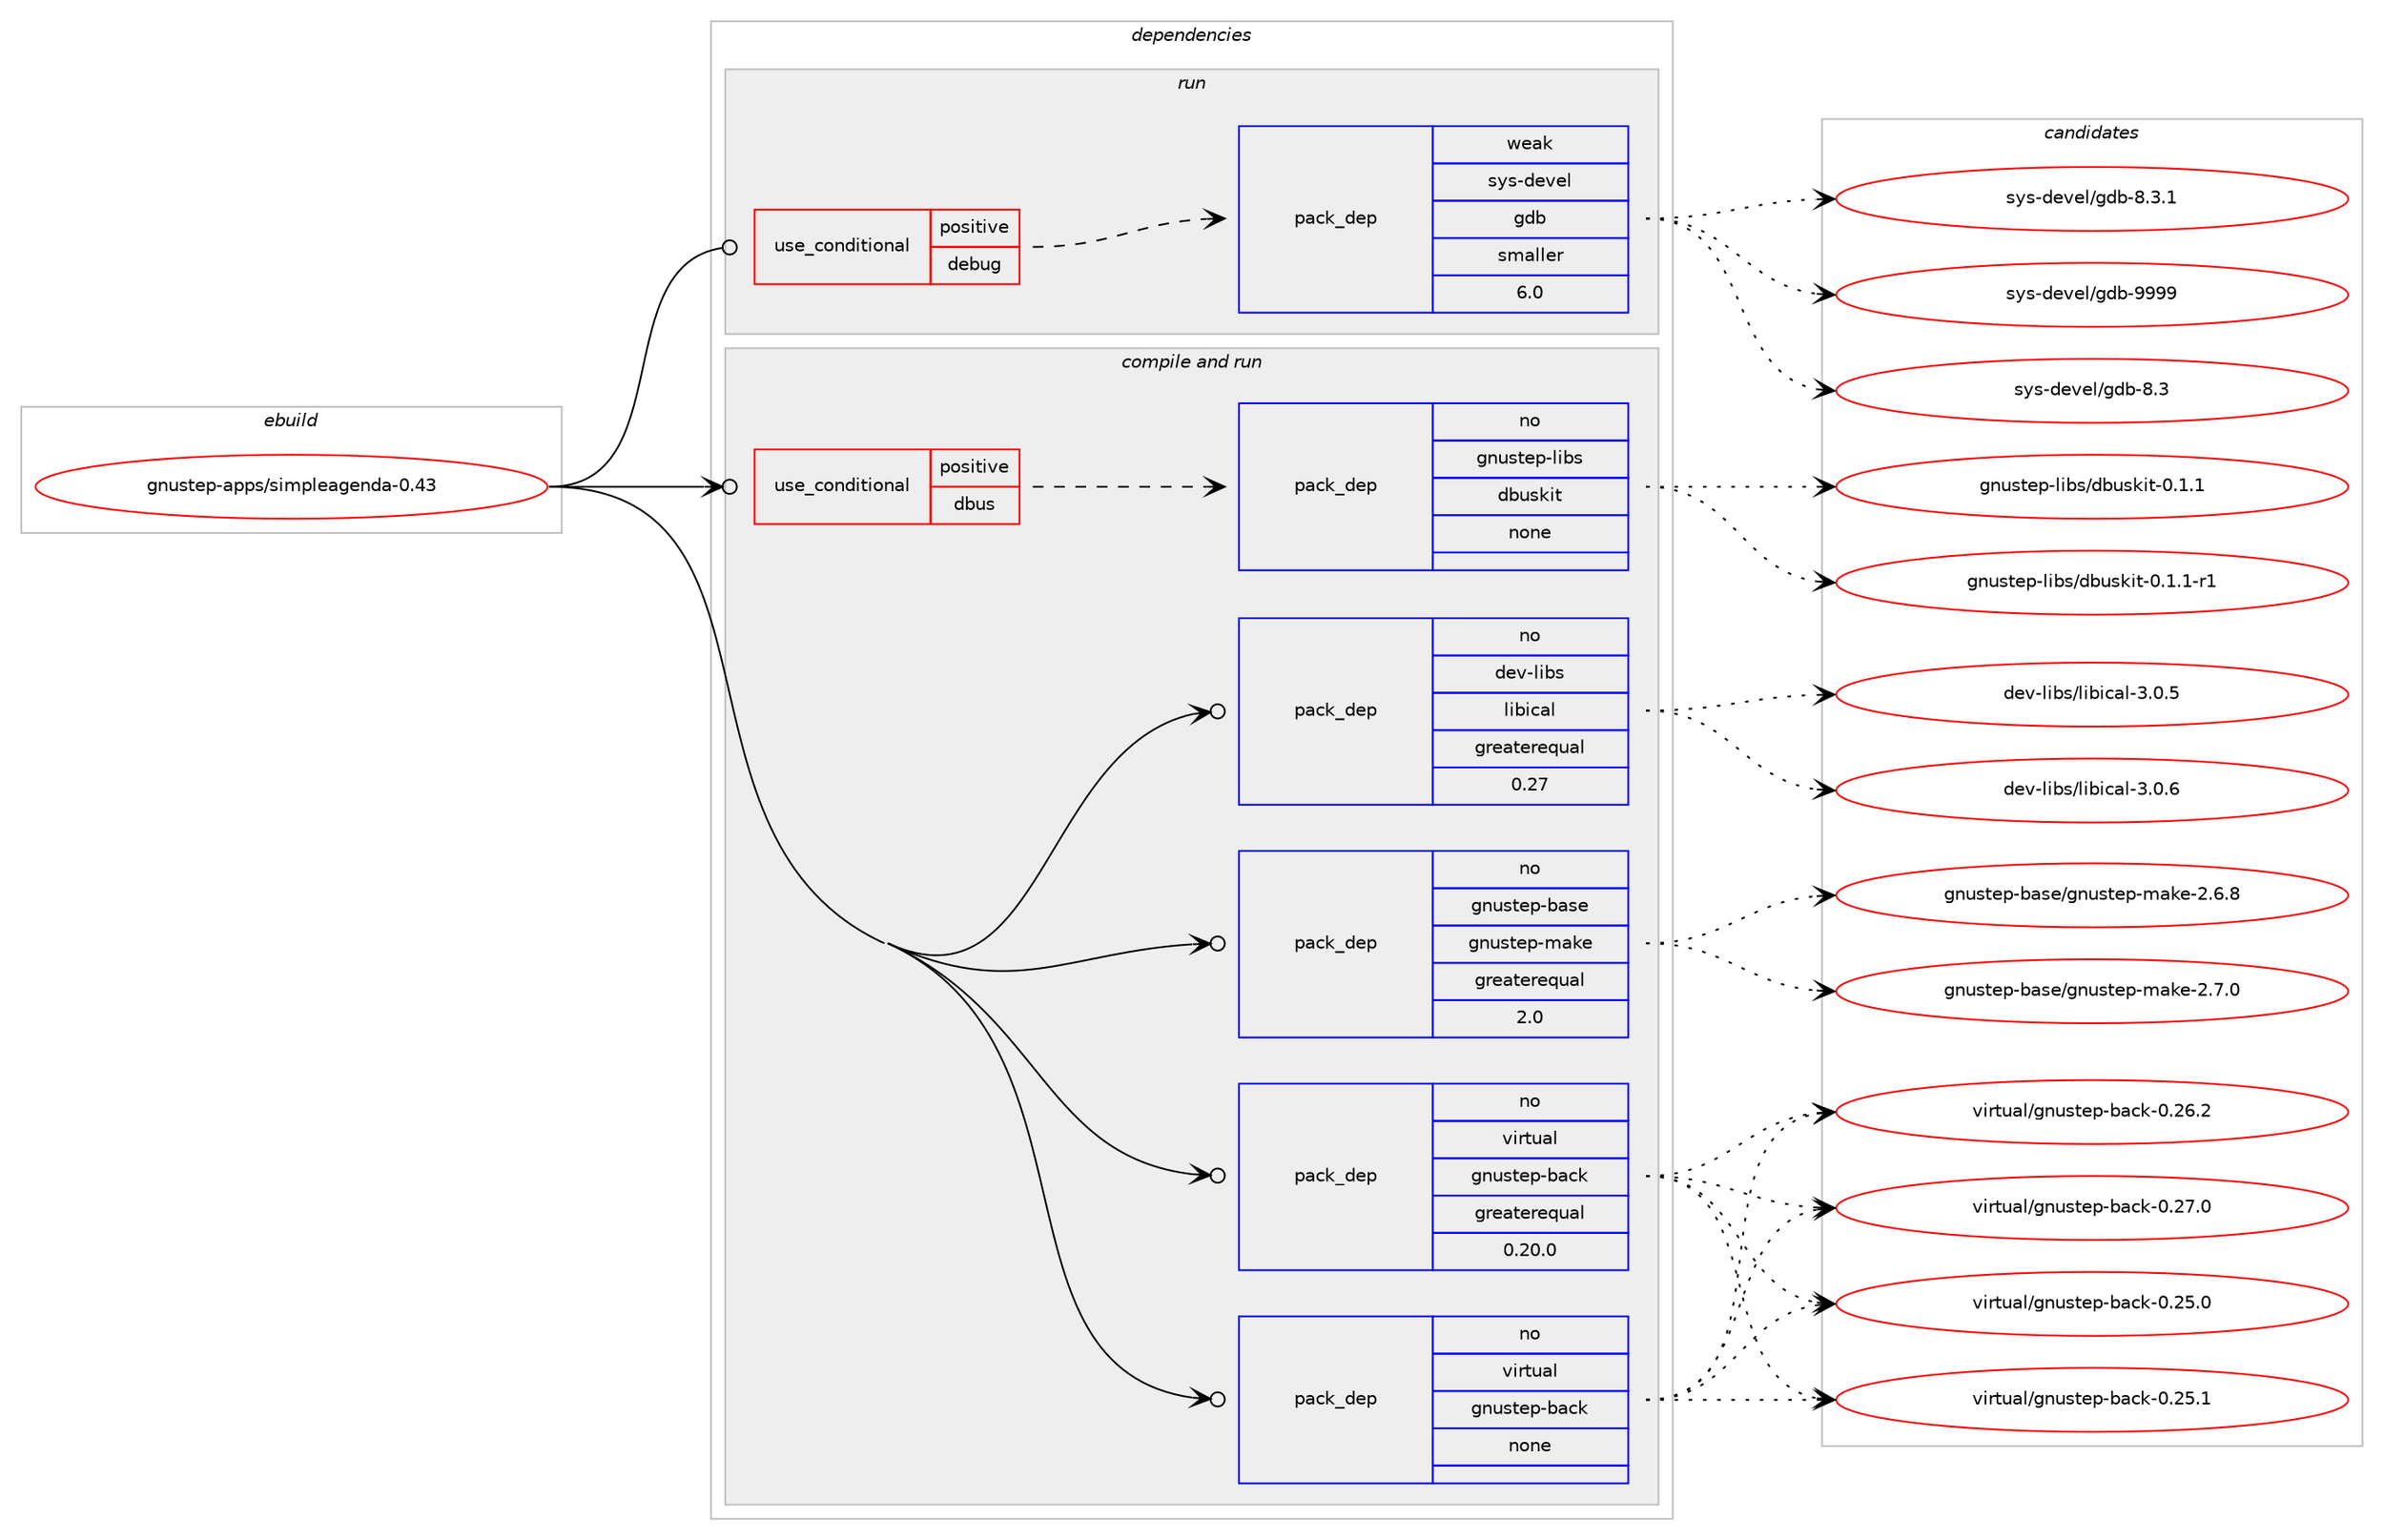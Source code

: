 digraph prolog {

# *************
# Graph options
# *************

newrank=true;
concentrate=true;
compound=true;
graph [rankdir=LR,fontname=Helvetica,fontsize=10,ranksep=1.5];#, ranksep=2.5, nodesep=0.2];
edge  [arrowhead=vee];
node  [fontname=Helvetica,fontsize=10];

# **********
# The ebuild
# **********

subgraph cluster_leftcol {
color=gray;
rank=same;
label=<<i>ebuild</i>>;
id [label="gnustep-apps/simpleagenda-0.43", color=red, width=4, href="../gnustep-apps/simpleagenda-0.43.svg"];
}

# ****************
# The dependencies
# ****************

subgraph cluster_midcol {
color=gray;
label=<<i>dependencies</i>>;
subgraph cluster_compile {
fillcolor="#eeeeee";
style=filled;
label=<<i>compile</i>>;
}
subgraph cluster_compileandrun {
fillcolor="#eeeeee";
style=filled;
label=<<i>compile and run</i>>;
subgraph cond186144 {
dependency750085 [label=<<TABLE BORDER="0" CELLBORDER="1" CELLSPACING="0" CELLPADDING="4"><TR><TD ROWSPAN="3" CELLPADDING="10">use_conditional</TD></TR><TR><TD>positive</TD></TR><TR><TD>dbus</TD></TR></TABLE>>, shape=none, color=red];
subgraph pack551295 {
dependency750086 [label=<<TABLE BORDER="0" CELLBORDER="1" CELLSPACING="0" CELLPADDING="4" WIDTH="220"><TR><TD ROWSPAN="6" CELLPADDING="30">pack_dep</TD></TR><TR><TD WIDTH="110">no</TD></TR><TR><TD>gnustep-libs</TD></TR><TR><TD>dbuskit</TD></TR><TR><TD>none</TD></TR><TR><TD></TD></TR></TABLE>>, shape=none, color=blue];
}
dependency750085:e -> dependency750086:w [weight=20,style="dashed",arrowhead="vee"];
}
id:e -> dependency750085:w [weight=20,style="solid",arrowhead="odotvee"];
subgraph pack551296 {
dependency750087 [label=<<TABLE BORDER="0" CELLBORDER="1" CELLSPACING="0" CELLPADDING="4" WIDTH="220"><TR><TD ROWSPAN="6" CELLPADDING="30">pack_dep</TD></TR><TR><TD WIDTH="110">no</TD></TR><TR><TD>dev-libs</TD></TR><TR><TD>libical</TD></TR><TR><TD>greaterequal</TD></TR><TR><TD>0.27</TD></TR></TABLE>>, shape=none, color=blue];
}
id:e -> dependency750087:w [weight=20,style="solid",arrowhead="odotvee"];
subgraph pack551297 {
dependency750088 [label=<<TABLE BORDER="0" CELLBORDER="1" CELLSPACING="0" CELLPADDING="4" WIDTH="220"><TR><TD ROWSPAN="6" CELLPADDING="30">pack_dep</TD></TR><TR><TD WIDTH="110">no</TD></TR><TR><TD>gnustep-base</TD></TR><TR><TD>gnustep-make</TD></TR><TR><TD>greaterequal</TD></TR><TR><TD>2.0</TD></TR></TABLE>>, shape=none, color=blue];
}
id:e -> dependency750088:w [weight=20,style="solid",arrowhead="odotvee"];
subgraph pack551298 {
dependency750089 [label=<<TABLE BORDER="0" CELLBORDER="1" CELLSPACING="0" CELLPADDING="4" WIDTH="220"><TR><TD ROWSPAN="6" CELLPADDING="30">pack_dep</TD></TR><TR><TD WIDTH="110">no</TD></TR><TR><TD>virtual</TD></TR><TR><TD>gnustep-back</TD></TR><TR><TD>greaterequal</TD></TR><TR><TD>0.20.0</TD></TR></TABLE>>, shape=none, color=blue];
}
id:e -> dependency750089:w [weight=20,style="solid",arrowhead="odotvee"];
subgraph pack551299 {
dependency750090 [label=<<TABLE BORDER="0" CELLBORDER="1" CELLSPACING="0" CELLPADDING="4" WIDTH="220"><TR><TD ROWSPAN="6" CELLPADDING="30">pack_dep</TD></TR><TR><TD WIDTH="110">no</TD></TR><TR><TD>virtual</TD></TR><TR><TD>gnustep-back</TD></TR><TR><TD>none</TD></TR><TR><TD></TD></TR></TABLE>>, shape=none, color=blue];
}
id:e -> dependency750090:w [weight=20,style="solid",arrowhead="odotvee"];
}
subgraph cluster_run {
fillcolor="#eeeeee";
style=filled;
label=<<i>run</i>>;
subgraph cond186145 {
dependency750091 [label=<<TABLE BORDER="0" CELLBORDER="1" CELLSPACING="0" CELLPADDING="4"><TR><TD ROWSPAN="3" CELLPADDING="10">use_conditional</TD></TR><TR><TD>positive</TD></TR><TR><TD>debug</TD></TR></TABLE>>, shape=none, color=red];
subgraph pack551300 {
dependency750092 [label=<<TABLE BORDER="0" CELLBORDER="1" CELLSPACING="0" CELLPADDING="4" WIDTH="220"><TR><TD ROWSPAN="6" CELLPADDING="30">pack_dep</TD></TR><TR><TD WIDTH="110">weak</TD></TR><TR><TD>sys-devel</TD></TR><TR><TD>gdb</TD></TR><TR><TD>smaller</TD></TR><TR><TD>6.0</TD></TR></TABLE>>, shape=none, color=blue];
}
dependency750091:e -> dependency750092:w [weight=20,style="dashed",arrowhead="vee"];
}
id:e -> dependency750091:w [weight=20,style="solid",arrowhead="odot"];
}
}

# **************
# The candidates
# **************

subgraph cluster_choices {
rank=same;
color=gray;
label=<<i>candidates</i>>;

subgraph choice551295 {
color=black;
nodesep=1;
choice10311011711511610111245108105981154710098117115107105116454846494649 [label="gnustep-libs/dbuskit-0.1.1", color=red, width=4,href="../gnustep-libs/dbuskit-0.1.1.svg"];
choice103110117115116101112451081059811547100981171151071051164548464946494511449 [label="gnustep-libs/dbuskit-0.1.1-r1", color=red, width=4,href="../gnustep-libs/dbuskit-0.1.1-r1.svg"];
dependency750086:e -> choice10311011711511610111245108105981154710098117115107105116454846494649:w [style=dotted,weight="100"];
dependency750086:e -> choice103110117115116101112451081059811547100981171151071051164548464946494511449:w [style=dotted,weight="100"];
}
subgraph choice551296 {
color=black;
nodesep=1;
choice100101118451081059811547108105981059997108455146484653 [label="dev-libs/libical-3.0.5", color=red, width=4,href="../dev-libs/libical-3.0.5.svg"];
choice100101118451081059811547108105981059997108455146484654 [label="dev-libs/libical-3.0.6", color=red, width=4,href="../dev-libs/libical-3.0.6.svg"];
dependency750087:e -> choice100101118451081059811547108105981059997108455146484653:w [style=dotted,weight="100"];
dependency750087:e -> choice100101118451081059811547108105981059997108455146484654:w [style=dotted,weight="100"];
}
subgraph choice551297 {
color=black;
nodesep=1;
choice103110117115116101112459897115101471031101171151161011124510997107101455046544656 [label="gnustep-base/gnustep-make-2.6.8", color=red, width=4,href="../gnustep-base/gnustep-make-2.6.8.svg"];
choice103110117115116101112459897115101471031101171151161011124510997107101455046554648 [label="gnustep-base/gnustep-make-2.7.0", color=red, width=4,href="../gnustep-base/gnustep-make-2.7.0.svg"];
dependency750088:e -> choice103110117115116101112459897115101471031101171151161011124510997107101455046544656:w [style=dotted,weight="100"];
dependency750088:e -> choice103110117115116101112459897115101471031101171151161011124510997107101455046554648:w [style=dotted,weight="100"];
}
subgraph choice551298 {
color=black;
nodesep=1;
choice11810511411611797108471031101171151161011124598979910745484650534648 [label="virtual/gnustep-back-0.25.0", color=red, width=4,href="../virtual/gnustep-back-0.25.0.svg"];
choice11810511411611797108471031101171151161011124598979910745484650534649 [label="virtual/gnustep-back-0.25.1", color=red, width=4,href="../virtual/gnustep-back-0.25.1.svg"];
choice11810511411611797108471031101171151161011124598979910745484650544650 [label="virtual/gnustep-back-0.26.2", color=red, width=4,href="../virtual/gnustep-back-0.26.2.svg"];
choice11810511411611797108471031101171151161011124598979910745484650554648 [label="virtual/gnustep-back-0.27.0", color=red, width=4,href="../virtual/gnustep-back-0.27.0.svg"];
dependency750089:e -> choice11810511411611797108471031101171151161011124598979910745484650534648:w [style=dotted,weight="100"];
dependency750089:e -> choice11810511411611797108471031101171151161011124598979910745484650534649:w [style=dotted,weight="100"];
dependency750089:e -> choice11810511411611797108471031101171151161011124598979910745484650544650:w [style=dotted,weight="100"];
dependency750089:e -> choice11810511411611797108471031101171151161011124598979910745484650554648:w [style=dotted,weight="100"];
}
subgraph choice551299 {
color=black;
nodesep=1;
choice11810511411611797108471031101171151161011124598979910745484650534648 [label="virtual/gnustep-back-0.25.0", color=red, width=4,href="../virtual/gnustep-back-0.25.0.svg"];
choice11810511411611797108471031101171151161011124598979910745484650534649 [label="virtual/gnustep-back-0.25.1", color=red, width=4,href="../virtual/gnustep-back-0.25.1.svg"];
choice11810511411611797108471031101171151161011124598979910745484650544650 [label="virtual/gnustep-back-0.26.2", color=red, width=4,href="../virtual/gnustep-back-0.26.2.svg"];
choice11810511411611797108471031101171151161011124598979910745484650554648 [label="virtual/gnustep-back-0.27.0", color=red, width=4,href="../virtual/gnustep-back-0.27.0.svg"];
dependency750090:e -> choice11810511411611797108471031101171151161011124598979910745484650534648:w [style=dotted,weight="100"];
dependency750090:e -> choice11810511411611797108471031101171151161011124598979910745484650534649:w [style=dotted,weight="100"];
dependency750090:e -> choice11810511411611797108471031101171151161011124598979910745484650544650:w [style=dotted,weight="100"];
dependency750090:e -> choice11810511411611797108471031101171151161011124598979910745484650554648:w [style=dotted,weight="100"];
}
subgraph choice551300 {
color=black;
nodesep=1;
choice11512111545100101118101108471031009845564651 [label="sys-devel/gdb-8.3", color=red, width=4,href="../sys-devel/gdb-8.3.svg"];
choice115121115451001011181011084710310098455646514649 [label="sys-devel/gdb-8.3.1", color=red, width=4,href="../sys-devel/gdb-8.3.1.svg"];
choice1151211154510010111810110847103100984557575757 [label="sys-devel/gdb-9999", color=red, width=4,href="../sys-devel/gdb-9999.svg"];
dependency750092:e -> choice11512111545100101118101108471031009845564651:w [style=dotted,weight="100"];
dependency750092:e -> choice115121115451001011181011084710310098455646514649:w [style=dotted,weight="100"];
dependency750092:e -> choice1151211154510010111810110847103100984557575757:w [style=dotted,weight="100"];
}
}

}
